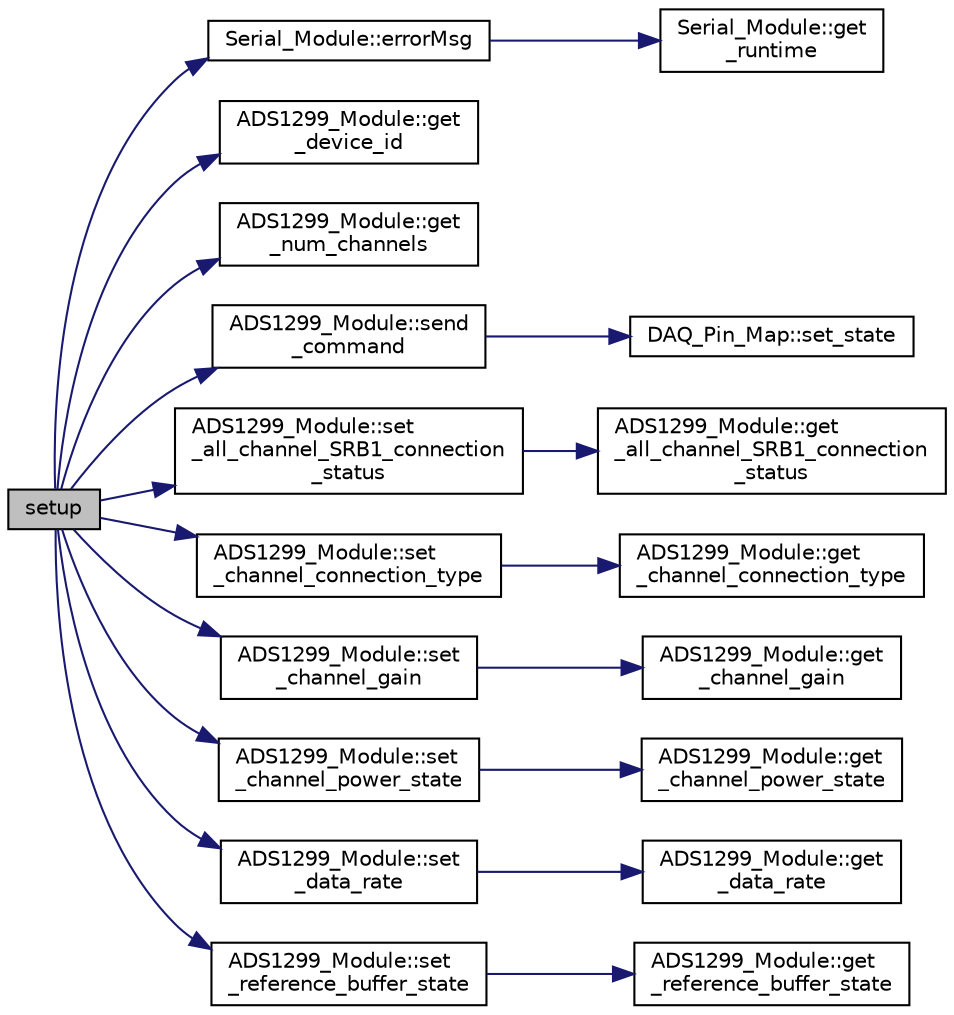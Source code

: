 digraph "setup"
{
 // LATEX_PDF_SIZE
  edge [fontname="Helvetica",fontsize="10",labelfontname="Helvetica",labelfontsize="10"];
  node [fontname="Helvetica",fontsize="10",shape=record];
  rankdir="LR";
  Node1 [label="setup",height=0.2,width=0.4,color="black", fillcolor="grey75", style="filled", fontcolor="black",tooltip="Sets up the ADS1299 and required interfaces."];
  Node1 -> Node2 [color="midnightblue",fontsize="10",style="solid",fontname="Helvetica"];
  Node2 [label="Serial_Module::errorMsg",height=0.2,width=0.4,color="black", fillcolor="white", style="filled",URL="$class_serial___module.html#a83e8d51c8ddbcae7f341bd4bf22f23d7",tooltip=" "];
  Node2 -> Node3 [color="midnightblue",fontsize="10",style="solid",fontname="Helvetica"];
  Node3 [label="Serial_Module::get\l_runtime",height=0.2,width=0.4,color="black", fillcolor="white", style="filled",URL="$class_serial___module.html#a3d2d69a39248f732e5a6166b09575084",tooltip=" "];
  Node1 -> Node4 [color="midnightblue",fontsize="10",style="solid",fontname="Helvetica"];
  Node4 [label="ADS1299_Module::get\l_device_id",height=0.2,width=0.4,color="black", fillcolor="white", style="filled",URL="$class_a_d_s1299___module.html#ac4531df96d0a3293459063979b0e759b",tooltip="Gets the device ID from the ADS1299."];
  Node1 -> Node5 [color="midnightblue",fontsize="10",style="solid",fontname="Helvetica"];
  Node5 [label="ADS1299_Module::get\l_num_channels",height=0.2,width=0.4,color="black", fillcolor="white", style="filled",URL="$class_a_d_s1299___module.html#aabd1ded03d376c5c7629ae150d667141",tooltip="Gets the number of channels as stored locally."];
  Node1 -> Node6 [color="midnightblue",fontsize="10",style="solid",fontname="Helvetica"];
  Node6 [label="ADS1299_Module::send\l_command",height=0.2,width=0.4,color="black", fillcolor="white", style="filled",URL="$class_a_d_s1299___module.html#a267c398d14f97b75dfc9f03fa42e3c3d",tooltip="Sends a single byte command to the ADS1299."];
  Node6 -> Node7 [color="midnightblue",fontsize="10",style="solid",fontname="Helvetica"];
  Node7 [label="DAQ_Pin_Map::set_state",height=0.2,width=0.4,color="black", fillcolor="white", style="filled",URL="$class_d_a_q___pin___map.html#ab9ef68aa1c02c5c97408a7749fe6a2f4",tooltip=" "];
  Node1 -> Node8 [color="midnightblue",fontsize="10",style="solid",fontname="Helvetica"];
  Node8 [label="ADS1299_Module::set\l_all_channel_SRB1_connection\l_status",height=0.2,width=0.4,color="black", fillcolor="white", style="filled",URL="$class_a_d_s1299___module.html#a6d4af7240f570b95243a6ea8d3829574",tooltip="Sets whether all electrods are referenced to SRB1."];
  Node8 -> Node9 [color="midnightblue",fontsize="10",style="solid",fontname="Helvetica"];
  Node9 [label="ADS1299_Module::get\l_all_channel_SRB1_connection\l_status",height=0.2,width=0.4,color="black", fillcolor="white", style="filled",URL="$class_a_d_s1299___module.html#a1323edec30512c3059116178c9a9206c",tooltip="Gets whether all electrods are referenced to SRB1."];
  Node1 -> Node10 [color="midnightblue",fontsize="10",style="solid",fontname="Helvetica"];
  Node10 [label="ADS1299_Module::set\l_channel_connection_type",height=0.2,width=0.4,color="black", fillcolor="white", style="filled",URL="$class_a_d_s1299___module.html#a554c85d66cb92598c80282ff8f1d9ac5",tooltip="Sets info about the channel connection type."];
  Node10 -> Node11 [color="midnightblue",fontsize="10",style="solid",fontname="Helvetica"];
  Node11 [label="ADS1299_Module::get\l_channel_connection_type",height=0.2,width=0.4,color="black", fillcolor="white", style="filled",URL="$class_a_d_s1299___module.html#a704c18ff2fab021c09cd55778a2d813b",tooltip="Gets info about the channel connection type."];
  Node1 -> Node12 [color="midnightblue",fontsize="10",style="solid",fontname="Helvetica"];
  Node12 [label="ADS1299_Module::set\l_channel_gain",height=0.2,width=0.4,color="black", fillcolor="white", style="filled",URL="$class_a_d_s1299___module.html#a1ef314df38784de2151dcbf3388ec9eb",tooltip="Sets the Programmable Gain Array gain setting of the requested channel."];
  Node12 -> Node13 [color="midnightblue",fontsize="10",style="solid",fontname="Helvetica"];
  Node13 [label="ADS1299_Module::get\l_channel_gain",height=0.2,width=0.4,color="black", fillcolor="white", style="filled",URL="$class_a_d_s1299___module.html#af0e282321956e0f1b9e9e7f23a17cfa1",tooltip="Gets the Programmable Gain Array gain setting of the requested channel."];
  Node1 -> Node14 [color="midnightblue",fontsize="10",style="solid",fontname="Helvetica"];
  Node14 [label="ADS1299_Module::set\l_channel_power_state",height=0.2,width=0.4,color="black", fillcolor="white", style="filled",URL="$class_a_d_s1299___module.html#a9b77a547a581b2489076fab99fa9a0cf",tooltip="Sets the power state of the requested channel."];
  Node14 -> Node15 [color="midnightblue",fontsize="10",style="solid",fontname="Helvetica"];
  Node15 [label="ADS1299_Module::get\l_channel_power_state",height=0.2,width=0.4,color="black", fillcolor="white", style="filled",URL="$class_a_d_s1299___module.html#afb4f1b0c82be9e5bfbd750449a393194",tooltip="Gets the power state of the requested channel."];
  Node1 -> Node16 [color="midnightblue",fontsize="10",style="solid",fontname="Helvetica"];
  Node16 [label="ADS1299_Module::set\l_data_rate",height=0.2,width=0.4,color="black", fillcolor="white", style="filled",URL="$class_a_d_s1299___module.html#ac595c955103875d92079d35e80c629fa",tooltip="Sets the current data rate."];
  Node16 -> Node17 [color="midnightblue",fontsize="10",style="solid",fontname="Helvetica"];
  Node17 [label="ADS1299_Module::get\l_data_rate",height=0.2,width=0.4,color="black", fillcolor="white", style="filled",URL="$class_a_d_s1299___module.html#a36c1904cc5408c5174b71587580a1cb9",tooltip="Gets the current data rate."];
  Node1 -> Node18 [color="midnightblue",fontsize="10",style="solid",fontname="Helvetica"];
  Node18 [label="ADS1299_Module::set\l_reference_buffer_state",height=0.2,width=0.4,color="black", fillcolor="white", style="filled",URL="$class_a_d_s1299___module.html#ad9efde212eb1a8a5a1e1fa9783196229",tooltip="Sets the power state of the internal reference buffer."];
  Node18 -> Node19 [color="midnightblue",fontsize="10",style="solid",fontname="Helvetica"];
  Node19 [label="ADS1299_Module::get\l_reference_buffer_state",height=0.2,width=0.4,color="black", fillcolor="white", style="filled",URL="$class_a_d_s1299___module.html#ae8c625255085e5fc9ddb770e70884345",tooltip="Gets the power state of the internal reference buffer."];
}
